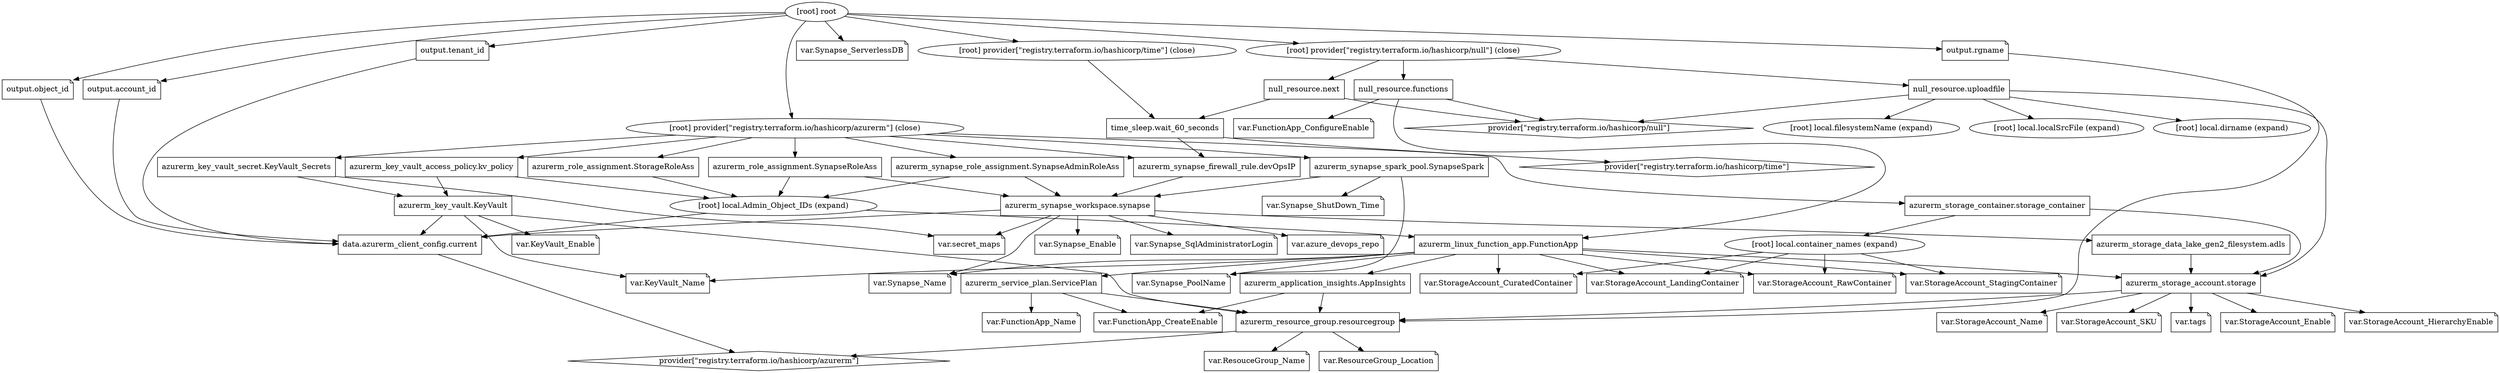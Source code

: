 digraph {
	compound = "true"
	newrank = "true"
	subgraph "root" {
		"[root] azurerm_application_insights.AppInsights (expand)" [label = "azurerm_application_insights.AppInsights", shape = "box"]
		"[root] azurerm_key_vault.KeyVault (expand)" [label = "azurerm_key_vault.KeyVault", shape = "box"]
		"[root] azurerm_key_vault_access_policy.kv_policy (expand)" [label = "azurerm_key_vault_access_policy.kv_policy", shape = "box"]
		"[root] azurerm_key_vault_secret.KeyVault_Secrets (expand)" [label = "azurerm_key_vault_secret.KeyVault_Secrets", shape = "box"]
		"[root] azurerm_linux_function_app.FunctionApp (expand)" [label = "azurerm_linux_function_app.FunctionApp", shape = "box"]
		"[root] azurerm_resource_group.resourcegroup (expand)" [label = "azurerm_resource_group.resourcegroup", shape = "box"]
		"[root] azurerm_role_assignment.StorageRoleAss (expand)" [label = "azurerm_role_assignment.StorageRoleAss", shape = "box"]
		"[root] azurerm_role_assignment.SynapseRoleAss (expand)" [label = "azurerm_role_assignment.SynapseRoleAss", shape = "box"]
		"[root] azurerm_service_plan.ServicePlan (expand)" [label = "azurerm_service_plan.ServicePlan", shape = "box"]
		"[root] azurerm_storage_account.storage (expand)" [label = "azurerm_storage_account.storage", shape = "box"]
		"[root] azurerm_storage_container.storage_container (expand)" [label = "azurerm_storage_container.storage_container", shape = "box"]
		"[root] azurerm_storage_data_lake_gen2_filesystem.adls (expand)" [label = "azurerm_storage_data_lake_gen2_filesystem.adls", shape = "box"]
		"[root] azurerm_synapse_firewall_rule.devOpsIP (expand)" [label = "azurerm_synapse_firewall_rule.devOpsIP", shape = "box"]
		"[root] azurerm_synapse_role_assignment.SynapseAdminRoleAss (expand)" [label = "azurerm_synapse_role_assignment.SynapseAdminRoleAss", shape = "box"]
		"[root] azurerm_synapse_spark_pool.SynapseSpark (expand)" [label = "azurerm_synapse_spark_pool.SynapseSpark", shape = "box"]
		"[root] azurerm_synapse_workspace.synapse (expand)" [label = "azurerm_synapse_workspace.synapse", shape = "box"]
		"[root] data.azurerm_client_config.current (expand)" [label = "data.azurerm_client_config.current", shape = "box"]
		"[root] null_resource.functions (expand)" [label = "null_resource.functions", shape = "box"]
		"[root] null_resource.next (expand)" [label = "null_resource.next", shape = "box"]
		"[root] null_resource.uploadfile (expand)" [label = "null_resource.uploadfile", shape = "box"]
		"[root] output.account_id" [label = "output.account_id", shape = "note"]
		"[root] output.object_id" [label = "output.object_id", shape = "note"]
		"[root] output.rgname" [label = "output.rgname", shape = "note"]
		"[root] output.tenant_id" [label = "output.tenant_id", shape = "note"]
		"[root] provider[\"registry.terraform.io/hashicorp/azurerm\"]" [label = "provider[\"registry.terraform.io/hashicorp/azurerm\"]", shape = "diamond"]
		"[root] provider[\"registry.terraform.io/hashicorp/null\"]" [label = "provider[\"registry.terraform.io/hashicorp/null\"]", shape = "diamond"]
		"[root] provider[\"registry.terraform.io/hashicorp/time\"]" [label = "provider[\"registry.terraform.io/hashicorp/time\"]", shape = "diamond"]
		"[root] time_sleep.wait_60_seconds (expand)" [label = "time_sleep.wait_60_seconds", shape = "box"]
		"[root] var.FunctionApp_ConfigureEnable" [label = "var.FunctionApp_ConfigureEnable", shape = "note"]
		"[root] var.FunctionApp_CreateEnable" [label = "var.FunctionApp_CreateEnable", shape = "note"]
		"[root] var.FunctionApp_Name" [label = "var.FunctionApp_Name", shape = "note"]
		"[root] var.KeyVault_Enable" [label = "var.KeyVault_Enable", shape = "note"]
		"[root] var.KeyVault_Name" [label = "var.KeyVault_Name", shape = "note"]
		"[root] var.ResouceGroup_Name" [label = "var.ResouceGroup_Name", shape = "note"]
		"[root] var.ResourceGroup_Location" [label = "var.ResourceGroup_Location", shape = "note"]
		"[root] var.StorageAccount_CuratedContainer" [label = "var.StorageAccount_CuratedContainer", shape = "note"]
		"[root] var.StorageAccount_Enable" [label = "var.StorageAccount_Enable", shape = "note"]
		"[root] var.StorageAccount_HierarchyEnable" [label = "var.StorageAccount_HierarchyEnable", shape = "note"]
		"[root] var.StorageAccount_LandingContainer" [label = "var.StorageAccount_LandingContainer", shape = "note"]
		"[root] var.StorageAccount_Name" [label = "var.StorageAccount_Name", shape = "note"]
		"[root] var.StorageAccount_RawContainer" [label = "var.StorageAccount_RawContainer", shape = "note"]
		"[root] var.StorageAccount_SKU" [label = "var.StorageAccount_SKU", shape = "note"]
		"[root] var.StorageAccount_StagingContainer" [label = "var.StorageAccount_StagingContainer", shape = "note"]
		"[root] var.Synapse_Enable" [label = "var.Synapse_Enable", shape = "note"]
		"[root] var.Synapse_Name" [label = "var.Synapse_Name", shape = "note"]
		"[root] var.Synapse_PoolName" [label = "var.Synapse_PoolName", shape = "note"]
		"[root] var.Synapse_ServerlessDB" [label = "var.Synapse_ServerlessDB", shape = "note"]
		"[root] var.Synapse_ShutDown_Time" [label = "var.Synapse_ShutDown_Time", shape = "note"]
		"[root] var.Synapse_SqlAdministratorLogin" [label = "var.Synapse_SqlAdministratorLogin", shape = "note"]
		"[root] var.azure_devops_repo" [label = "var.azure_devops_repo", shape = "note"]
		"[root] var.secret_maps" [label = "var.secret_maps", shape = "note"]
		"[root] var.tags" [label = "var.tags", shape = "note"]
		"[root] azurerm_application_insights.AppInsights (expand)" -> "[root] azurerm_resource_group.resourcegroup (expand)"
		"[root] azurerm_application_insights.AppInsights (expand)" -> "[root] var.FunctionApp_CreateEnable"
		"[root] azurerm_key_vault.KeyVault (expand)" -> "[root] azurerm_resource_group.resourcegroup (expand)"
		"[root] azurerm_key_vault.KeyVault (expand)" -> "[root] data.azurerm_client_config.current (expand)"
		"[root] azurerm_key_vault.KeyVault (expand)" -> "[root] var.KeyVault_Enable"
		"[root] azurerm_key_vault.KeyVault (expand)" -> "[root] var.KeyVault_Name"
		"[root] azurerm_key_vault_access_policy.kv_policy (expand)" -> "[root] azurerm_key_vault.KeyVault (expand)"
		"[root] azurerm_key_vault_access_policy.kv_policy (expand)" -> "[root] local.Admin_Object_IDs (expand)"
		"[root] azurerm_key_vault_secret.KeyVault_Secrets (expand)" -> "[root] azurerm_key_vault.KeyVault (expand)"
		"[root] azurerm_key_vault_secret.KeyVault_Secrets (expand)" -> "[root] var.secret_maps"
		"[root] azurerm_linux_function_app.FunctionApp (expand)" -> "[root] azurerm_application_insights.AppInsights (expand)"
		"[root] azurerm_linux_function_app.FunctionApp (expand)" -> "[root] azurerm_service_plan.ServicePlan (expand)"
		"[root] azurerm_linux_function_app.FunctionApp (expand)" -> "[root] azurerm_storage_account.storage (expand)"
		"[root] azurerm_linux_function_app.FunctionApp (expand)" -> "[root] var.KeyVault_Name"
		"[root] azurerm_linux_function_app.FunctionApp (expand)" -> "[root] var.StorageAccount_CuratedContainer"
		"[root] azurerm_linux_function_app.FunctionApp (expand)" -> "[root] var.StorageAccount_LandingContainer"
		"[root] azurerm_linux_function_app.FunctionApp (expand)" -> "[root] var.StorageAccount_RawContainer"
		"[root] azurerm_linux_function_app.FunctionApp (expand)" -> "[root] var.StorageAccount_StagingContainer"
		"[root] azurerm_linux_function_app.FunctionApp (expand)" -> "[root] var.Synapse_Name"
		"[root] azurerm_linux_function_app.FunctionApp (expand)" -> "[root] var.Synapse_PoolName"
		"[root] azurerm_resource_group.resourcegroup (expand)" -> "[root] provider[\"registry.terraform.io/hashicorp/azurerm\"]"
		"[root] azurerm_resource_group.resourcegroup (expand)" -> "[root] var.ResouceGroup_Name"
		"[root] azurerm_resource_group.resourcegroup (expand)" -> "[root] var.ResourceGroup_Location"
		"[root] azurerm_role_assignment.StorageRoleAss (expand)" -> "[root] local.Admin_Object_IDs (expand)"
		"[root] azurerm_role_assignment.SynapseRoleAss (expand)" -> "[root] azurerm_synapse_workspace.synapse (expand)"
		"[root] azurerm_role_assignment.SynapseRoleAss (expand)" -> "[root] local.Admin_Object_IDs (expand)"
		"[root] azurerm_service_plan.ServicePlan (expand)" -> "[root] azurerm_resource_group.resourcegroup (expand)"
		"[root] azurerm_service_plan.ServicePlan (expand)" -> "[root] var.FunctionApp_CreateEnable"
		"[root] azurerm_service_plan.ServicePlan (expand)" -> "[root] var.FunctionApp_Name"
		"[root] azurerm_storage_account.storage (expand)" -> "[root] azurerm_resource_group.resourcegroup (expand)"
		"[root] azurerm_storage_account.storage (expand)" -> "[root] var.StorageAccount_Enable"
		"[root] azurerm_storage_account.storage (expand)" -> "[root] var.StorageAccount_HierarchyEnable"
		"[root] azurerm_storage_account.storage (expand)" -> "[root] var.StorageAccount_Name"
		"[root] azurerm_storage_account.storage (expand)" -> "[root] var.StorageAccount_SKU"
		"[root] azurerm_storage_account.storage (expand)" -> "[root] var.tags"
		"[root] azurerm_storage_container.storage_container (expand)" -> "[root] azurerm_storage_account.storage (expand)"
		"[root] azurerm_storage_container.storage_container (expand)" -> "[root] local.container_names (expand)"
		"[root] azurerm_storage_data_lake_gen2_filesystem.adls (expand)" -> "[root] azurerm_storage_account.storage (expand)"
		"[root] azurerm_synapse_firewall_rule.devOpsIP (expand)" -> "[root] azurerm_synapse_workspace.synapse (expand)"
		"[root] azurerm_synapse_role_assignment.SynapseAdminRoleAss (expand)" -> "[root] azurerm_synapse_workspace.synapse (expand)"
		"[root] azurerm_synapse_role_assignment.SynapseAdminRoleAss (expand)" -> "[root] local.Admin_Object_IDs (expand)"
		"[root] azurerm_synapse_spark_pool.SynapseSpark (expand)" -> "[root] azurerm_synapse_workspace.synapse (expand)"
		"[root] azurerm_synapse_spark_pool.SynapseSpark (expand)" -> "[root] var.Synapse_PoolName"
		"[root] azurerm_synapse_spark_pool.SynapseSpark (expand)" -> "[root] var.Synapse_ShutDown_Time"
		"[root] azurerm_synapse_workspace.synapse (expand)" -> "[root] azurerm_storage_data_lake_gen2_filesystem.adls (expand)"
		"[root] azurerm_synapse_workspace.synapse (expand)" -> "[root] data.azurerm_client_config.current (expand)"
		"[root] azurerm_synapse_workspace.synapse (expand)" -> "[root] var.Synapse_Enable"
		"[root] azurerm_synapse_workspace.synapse (expand)" -> "[root] var.Synapse_Name"
		"[root] azurerm_synapse_workspace.synapse (expand)" -> "[root] var.Synapse_SqlAdministratorLogin"
		"[root] azurerm_synapse_workspace.synapse (expand)" -> "[root] var.azure_devops_repo"
		"[root] azurerm_synapse_workspace.synapse (expand)" -> "[root] var.secret_maps"
		"[root] data.azurerm_client_config.current (expand)" -> "[root] provider[\"registry.terraform.io/hashicorp/azurerm\"]"
		"[root] local.Admin_Object_IDs (expand)" -> "[root] azurerm_linux_function_app.FunctionApp (expand)"
		"[root] local.Admin_Object_IDs (expand)" -> "[root] data.azurerm_client_config.current (expand)"
		"[root] local.container_names (expand)" -> "[root] var.StorageAccount_CuratedContainer"
		"[root] local.container_names (expand)" -> "[root] var.StorageAccount_LandingContainer"
		"[root] local.container_names (expand)" -> "[root] var.StorageAccount_RawContainer"
		"[root] local.container_names (expand)" -> "[root] var.StorageAccount_StagingContainer"
		"[root] null_resource.functions (expand)" -> "[root] azurerm_linux_function_app.FunctionApp (expand)"
		"[root] null_resource.functions (expand)" -> "[root] provider[\"registry.terraform.io/hashicorp/null\"]"
		"[root] null_resource.functions (expand)" -> "[root] var.FunctionApp_ConfigureEnable"
		"[root] null_resource.next (expand)" -> "[root] provider[\"registry.terraform.io/hashicorp/null\"]"
		"[root] null_resource.next (expand)" -> "[root] time_sleep.wait_60_seconds (expand)"
		"[root] null_resource.uploadfile (expand)" -> "[root] azurerm_storage_account.storage (expand)"
		"[root] null_resource.uploadfile (expand)" -> "[root] local.dirname (expand)"
		"[root] null_resource.uploadfile (expand)" -> "[root] local.filesystemName (expand)"
		"[root] null_resource.uploadfile (expand)" -> "[root] local.localSrcFile (expand)"
		"[root] null_resource.uploadfile (expand)" -> "[root] provider[\"registry.terraform.io/hashicorp/null\"]"
		"[root] output.account_id" -> "[root] data.azurerm_client_config.current (expand)"
		"[root] output.object_id" -> "[root] data.azurerm_client_config.current (expand)"
		"[root] output.rgname" -> "[root] azurerm_resource_group.resourcegroup (expand)"
		"[root] output.tenant_id" -> "[root] data.azurerm_client_config.current (expand)"
		"[root] provider[\"registry.terraform.io/hashicorp/azurerm\"] (close)" -> "[root] azurerm_key_vault_access_policy.kv_policy (expand)"
		"[root] provider[\"registry.terraform.io/hashicorp/azurerm\"] (close)" -> "[root] azurerm_key_vault_secret.KeyVault_Secrets (expand)"
		"[root] provider[\"registry.terraform.io/hashicorp/azurerm\"] (close)" -> "[root] azurerm_role_assignment.StorageRoleAss (expand)"
		"[root] provider[\"registry.terraform.io/hashicorp/azurerm\"] (close)" -> "[root] azurerm_role_assignment.SynapseRoleAss (expand)"
		"[root] provider[\"registry.terraform.io/hashicorp/azurerm\"] (close)" -> "[root] azurerm_storage_container.storage_container (expand)"
		"[root] provider[\"registry.terraform.io/hashicorp/azurerm\"] (close)" -> "[root] azurerm_synapse_firewall_rule.devOpsIP (expand)"
		"[root] provider[\"registry.terraform.io/hashicorp/azurerm\"] (close)" -> "[root] azurerm_synapse_role_assignment.SynapseAdminRoleAss (expand)"
		"[root] provider[\"registry.terraform.io/hashicorp/azurerm\"] (close)" -> "[root] azurerm_synapse_spark_pool.SynapseSpark (expand)"
		"[root] provider[\"registry.terraform.io/hashicorp/null\"] (close)" -> "[root] null_resource.functions (expand)"
		"[root] provider[\"registry.terraform.io/hashicorp/null\"] (close)" -> "[root] null_resource.next (expand)"
		"[root] provider[\"registry.terraform.io/hashicorp/null\"] (close)" -> "[root] null_resource.uploadfile (expand)"
		"[root] provider[\"registry.terraform.io/hashicorp/time\"] (close)" -> "[root] time_sleep.wait_60_seconds (expand)"
		"[root] root" -> "[root] output.account_id"
		"[root] root" -> "[root] output.object_id"
		"[root] root" -> "[root] output.rgname"
		"[root] root" -> "[root] output.tenant_id"
		"[root] root" -> "[root] provider[\"registry.terraform.io/hashicorp/azurerm\"] (close)"
		"[root] root" -> "[root] provider[\"registry.terraform.io/hashicorp/null\"] (close)"
		"[root] root" -> "[root] provider[\"registry.terraform.io/hashicorp/time\"] (close)"
		"[root] root" -> "[root] var.Synapse_ServerlessDB"
		"[root] time_sleep.wait_60_seconds (expand)" -> "[root] azurerm_synapse_firewall_rule.devOpsIP (expand)"
		"[root] time_sleep.wait_60_seconds (expand)" -> "[root] provider[\"registry.terraform.io/hashicorp/time\"]"
	}
}

